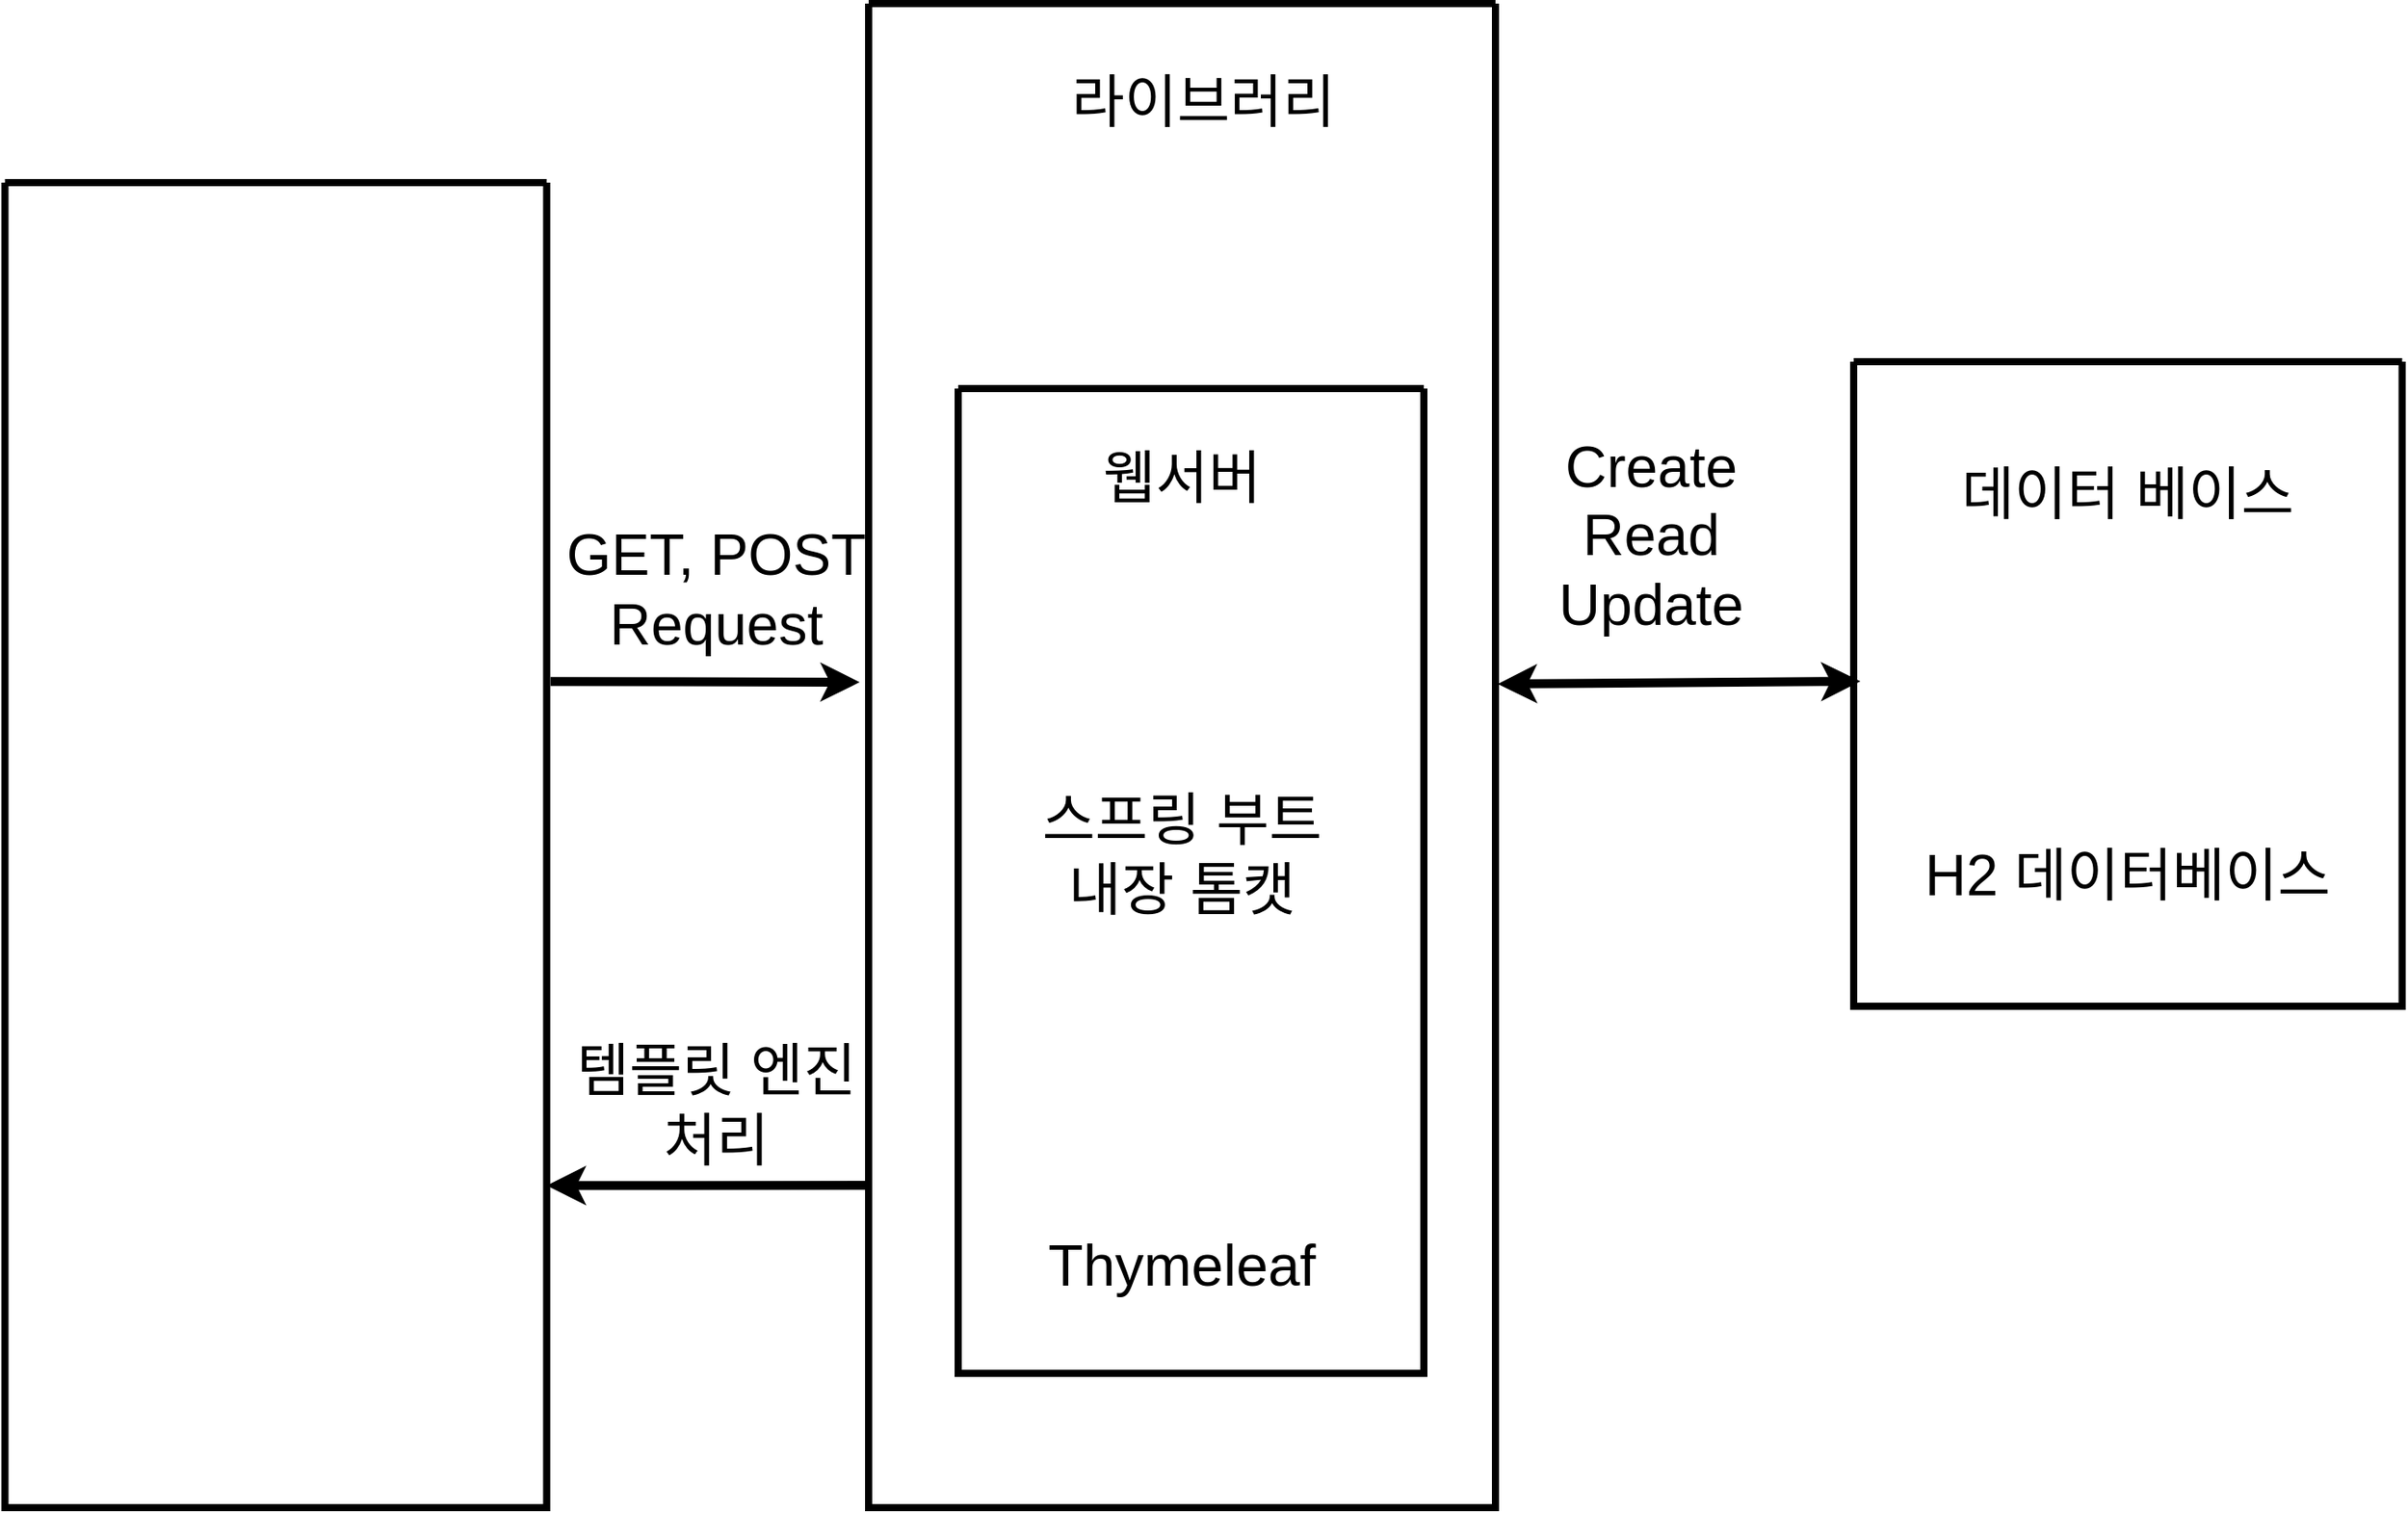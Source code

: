 <mxfile version="24.4.14" type="github">
  <diagram name="페이지-1" id="tjgAfjmDA4C24se_uthZ">
    <mxGraphModel dx="2655" dy="2198" grid="1" gridSize="10" guides="1" tooltips="1" connect="1" arrows="1" fold="1" page="1" pageScale="1" pageWidth="827" pageHeight="1169" math="0" shadow="0">
      <root>
        <mxCell id="0" />
        <mxCell id="1" parent="0" />
        <mxCell id="g2qkWimIBLFewqdkklXv-18" value="&lt;div&gt;GET, POST&lt;/div&gt;Request" style="text;html=1;align=center;verticalAlign=middle;whiteSpace=wrap;rounded=0;fontSize=32;" vertex="1" parent="1">
          <mxGeometry x="-15.0" y="82.24" width="220" height="30" as="geometry" />
        </mxCell>
        <mxCell id="g2qkWimIBLFewqdkklXv-20" value="Create&lt;div&gt;Read&lt;/div&gt;&lt;div&gt;Update&lt;/div&gt;" style="text;html=1;align=center;verticalAlign=middle;whiteSpace=wrap;rounded=0;fontSize=32;" vertex="1" parent="1">
          <mxGeometry x="507.33" y="52.24" width="220" height="30" as="geometry" />
        </mxCell>
        <mxCell id="g2qkWimIBLFewqdkklXv-21" value="" style="endArrow=classic;startArrow=classic;html=1;rounded=0;strokeWidth=5;exitX=1.013;exitY=0.499;exitDx=0;exitDy=0;exitPerimeter=0;entryX=-0.011;entryY=0.497;entryDx=0;entryDy=0;entryPerimeter=0;" edge="1" parent="1">
          <mxGeometry width="50" height="50" relative="1" as="geometry">
            <mxPoint x="531.262" y="150.0" as="sourcePoint" />
            <mxPoint x="733.763" y="148.52" as="targetPoint" />
          </mxGeometry>
        </mxCell>
        <mxCell id="g2qkWimIBLFewqdkklXv-26" value="" style="swimlane;startSize=0;strokeWidth=4;" vertex="1" parent="1">
          <mxGeometry x="230" y="-15" width="260" height="550" as="geometry" />
        </mxCell>
        <mxCell id="g2qkWimIBLFewqdkklXv-28" value="" style="swimlane;startSize=0;strokeWidth=4;" vertex="1" parent="1">
          <mxGeometry x="730" y="-30" width="306.24" height="360" as="geometry" />
        </mxCell>
        <mxCell id="g2qkWimIBLFewqdkklXv-1" value="" style="shape=image;verticalLabelPosition=bottom;labelBackgroundColor=default;verticalAlign=top;aspect=fixed;imageAspect=0;image=https://velog.velcdn.com/images/pak4184/post/49d37a62-b4f3-4432-8326-7d2c3059543d/image.svg;" vertex="1" parent="g2qkWimIBLFewqdkklXv-28">
          <mxGeometry x="89.12" y="113" width="114" height="114" as="geometry" />
        </mxCell>
        <mxCell id="g2qkWimIBLFewqdkklXv-5" value="데이터 베이스" style="text;html=1;align=center;verticalAlign=middle;whiteSpace=wrap;rounded=0;fontSize=32;" vertex="1" parent="g2qkWimIBLFewqdkklXv-28">
          <mxGeometry x="43.12" y="58.5" width="220" height="30" as="geometry" />
        </mxCell>
        <mxCell id="g2qkWimIBLFewqdkklXv-11" value="H2 데이터베이스" style="text;html=1;align=center;verticalAlign=middle;whiteSpace=wrap;rounded=0;fontSize=32;" vertex="1" parent="g2qkWimIBLFewqdkklXv-28">
          <mxGeometry x="23.12" y="271.5" width="260" height="30" as="geometry" />
        </mxCell>
        <mxCell id="g2qkWimIBLFewqdkklXv-29" value="" style="swimlane;startSize=0;strokeWidth=4;" vertex="1" parent="1">
          <mxGeometry x="-302.24" y="-130" width="302.48" height="740" as="geometry" />
        </mxCell>
        <mxCell id="g2qkWimIBLFewqdkklXv-22" value="" style="shape=image;verticalLabelPosition=bottom;labelBackgroundColor=default;verticalAlign=top;aspect=fixed;imageAspect=0;image=https://cdn-icons-png.flaticon.com/512/1979/1979209.png;" vertex="1" parent="g2qkWimIBLFewqdkklXv-29">
          <mxGeometry x="83.37" y="302.13" width="135.75" height="135.75" as="geometry" />
        </mxCell>
        <mxCell id="g2qkWimIBLFewqdkklXv-31" value="" style="endArrow=classic;html=1;rounded=0;exitX=1.007;exitY=0.54;exitDx=0;exitDy=0;exitPerimeter=0;strokeWidth=5;" edge="1" parent="1">
          <mxGeometry width="50" height="50" relative="1" as="geometry">
            <mxPoint x="2.357" y="148.57" as="sourcePoint" />
            <mxPoint x="175" y="148.97" as="targetPoint" />
          </mxGeometry>
        </mxCell>
        <mxCell id="g2qkWimIBLFewqdkklXv-32" value="" style="endArrow=classic;html=1;rounded=0;exitX=-0.005;exitY=0.716;exitDx=0;exitDy=0;exitPerimeter=0;strokeWidth=5;" edge="1" parent="1">
          <mxGeometry width="50" height="50" relative="1" as="geometry">
            <mxPoint x="181.008" y="430.0" as="sourcePoint" />
            <mxPoint x="0.24" y="430.16" as="targetPoint" />
          </mxGeometry>
        </mxCell>
        <mxCell id="g2qkWimIBLFewqdkklXv-33" value="템플릿 엔진&lt;div&gt;처리&lt;/div&gt;" style="text;html=1;align=center;verticalAlign=middle;whiteSpace=wrap;rounded=0;fontSize=32;" vertex="1" parent="1">
          <mxGeometry x="-15.0" y="370" width="220" height="30" as="geometry" />
        </mxCell>
        <mxCell id="g2qkWimIBLFewqdkklXv-38" value="" style="swimlane;startSize=0;strokeWidth=4;" vertex="1" parent="1">
          <mxGeometry x="180" y="-230" width="350" height="840" as="geometry" />
        </mxCell>
        <mxCell id="g2qkWimIBLFewqdkklXv-2" value="" style="shape=image;verticalLabelPosition=bottom;labelBackgroundColor=default;verticalAlign=top;aspect=fixed;imageAspect=0;image=https://velog.velcdn.com/images/linger0310/post/4476b077-5c7e-4ac9-af2e-756363b14294/%EC%8A%A4%ED%94%84%EB%A7%81.png;" vertex="1" parent="g2qkWimIBLFewqdkklXv-38">
          <mxGeometry x="49.26" y="60" width="276.19" height="145" as="geometry" />
        </mxCell>
        <mxCell id="g2qkWimIBLFewqdkklXv-13" value="라이브러리" style="text;html=1;align=center;verticalAlign=middle;whiteSpace=wrap;rounded=0;fontSize=32;" vertex="1" parent="g2qkWimIBLFewqdkklXv-38">
          <mxGeometry x="77.36" y="40" width="220" height="30" as="geometry" />
        </mxCell>
        <mxCell id="g2qkWimIBLFewqdkklXv-7" value="웹서버" style="text;html=1;align=center;verticalAlign=middle;whiteSpace=wrap;rounded=0;fontSize=32;" vertex="1" parent="g2qkWimIBLFewqdkklXv-38">
          <mxGeometry x="65.0" y="250" width="220" height="30" as="geometry" />
        </mxCell>
        <mxCell id="g2qkWimIBLFewqdkklXv-12" value="" style="shape=image;verticalLabelPosition=bottom;labelBackgroundColor=default;verticalAlign=top;aspect=fixed;imageAspect=0;image=https://upload.wikimedia.org/wikipedia/commons/f/fe/Apache_Tomcat_logo.svg;" vertex="1" parent="g2qkWimIBLFewqdkklXv-38">
          <mxGeometry x="73.96" y="289.5" width="202.08" height="144" as="geometry" />
        </mxCell>
        <mxCell id="g2qkWimIBLFewqdkklXv-10" value="스프링 부트&lt;div&gt;내장 톰캣&lt;/div&gt;" style="text;html=1;align=center;verticalAlign=middle;whiteSpace=wrap;rounded=0;fontSize=32;" vertex="1" parent="g2qkWimIBLFewqdkklXv-38">
          <mxGeometry x="65" y="460" width="220" height="30" as="geometry" />
        </mxCell>
        <mxCell id="g2qkWimIBLFewqdkklXv-4" value="" style="shape=image;verticalLabelPosition=bottom;labelBackgroundColor=default;verticalAlign=top;aspect=fixed;imageAspect=0;image=https://www.thymeleaf.org/images/thymeleaf.png;" vertex="1" parent="g2qkWimIBLFewqdkklXv-38">
          <mxGeometry x="108.63" y="540" width="132.74" height="133" as="geometry" />
        </mxCell>
        <mxCell id="g2qkWimIBLFewqdkklXv-9" value="Thymeleaf" style="text;html=1;align=center;verticalAlign=middle;whiteSpace=wrap;rounded=0;fontSize=32;" vertex="1" parent="g2qkWimIBLFewqdkklXv-38">
          <mxGeometry x="65.0" y="690" width="220" height="30" as="geometry" />
        </mxCell>
      </root>
    </mxGraphModel>
  </diagram>
</mxfile>
